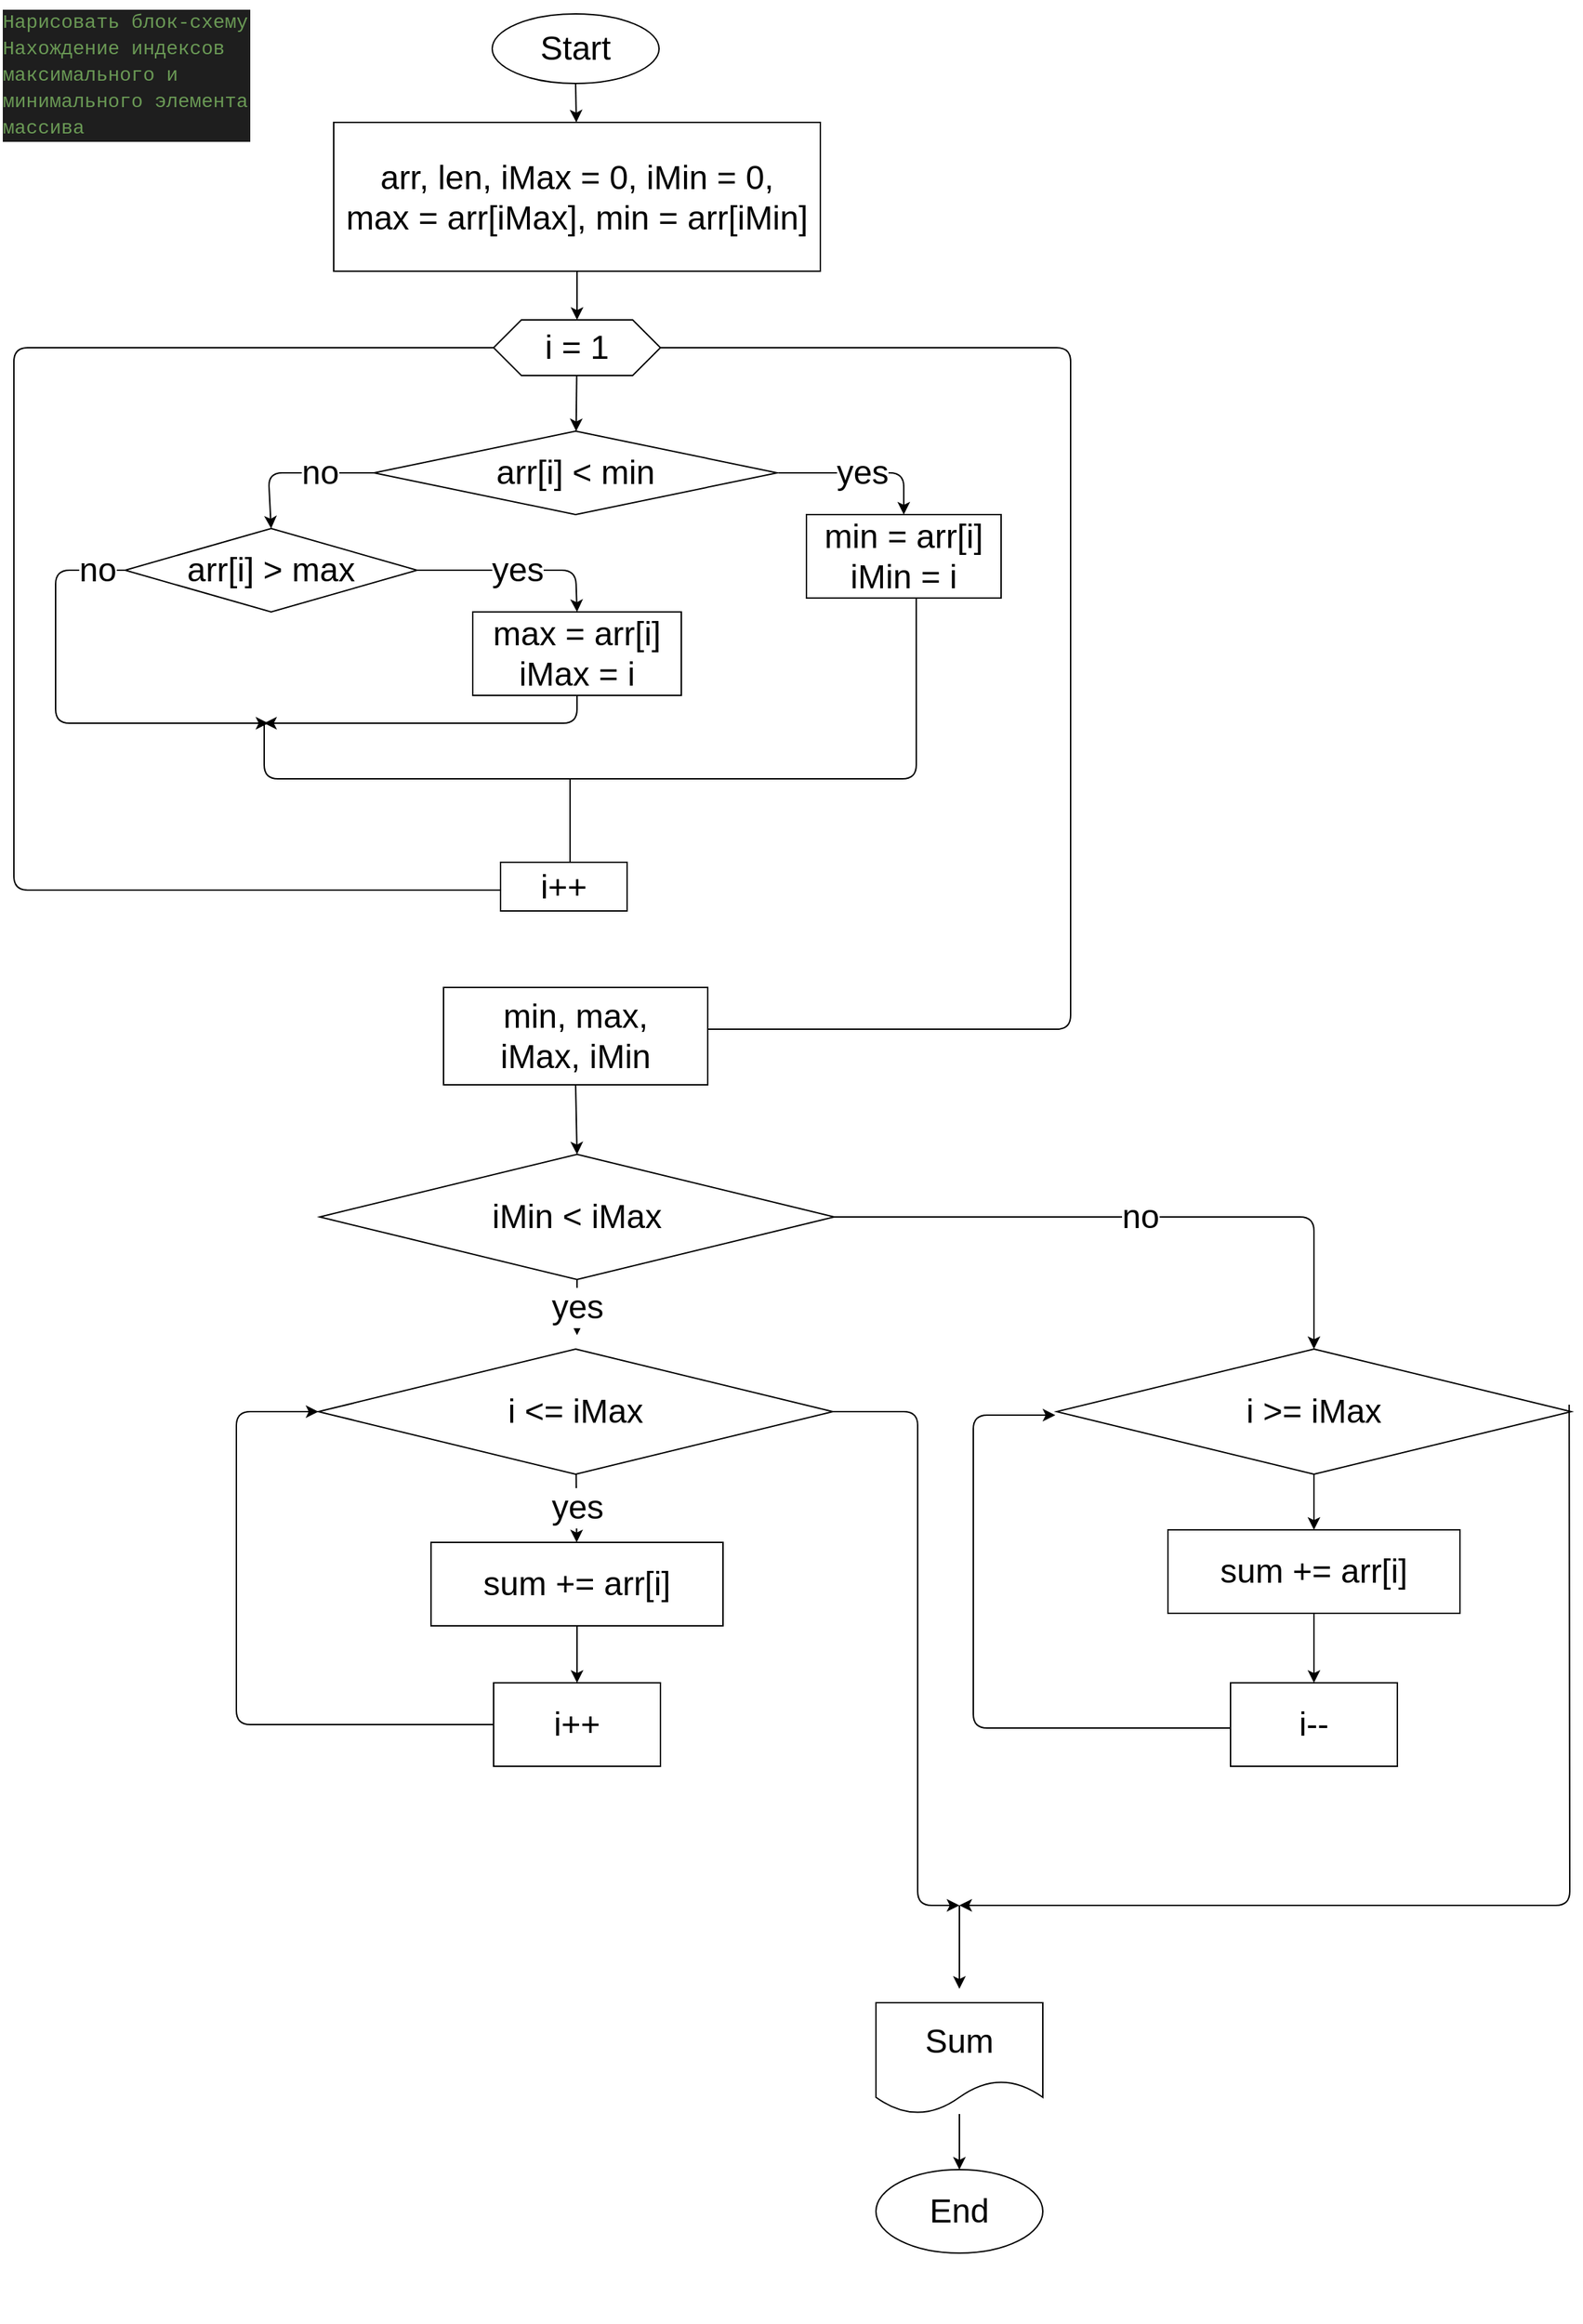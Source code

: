 <mxfile>
    <diagram id="R5vV7PDi-SPo7O27tIJo" name="Page-1">
        <mxGraphModel dx="2084" dy="776" grid="1" gridSize="10" guides="1" tooltips="1" connect="1" arrows="1" fold="1" page="1" pageScale="1" pageWidth="827" pageHeight="1169" math="0" shadow="0">
            <root>
                <mxCell id="0"/>
                <mxCell id="1" parent="0"/>
                <mxCell id="115" value="" style="group" vertex="1" connectable="0" parent="1">
                    <mxGeometry width="1130" height="1670" as="geometry"/>
                </mxCell>
                <mxCell id="3" value="&lt;div style=&quot;color: rgb(212 , 212 , 212) ; background-color: rgb(30 , 30 , 30) ; font-family: &amp;#34;fira code&amp;#34; , &amp;#34;consolas&amp;#34; , &amp;#34;courier new&amp;#34; , monospace ; font-weight: normal ; font-size: 14px ; line-height: 19px&quot;&gt;&lt;div&gt;&lt;span style=&quot;color: #6a9955&quot;&gt;Нарисовать блок-схему&lt;/span&gt;&lt;/div&gt;&lt;div&gt;&lt;span style=&quot;color: #6a9955&quot;&gt;Нахождение индексов максимального и минимального элемента&lt;/span&gt;&lt;/div&gt;&lt;div&gt;&lt;span style=&quot;color: #6a9955&quot;&gt;массива&lt;/span&gt;&lt;/div&gt;&lt;/div&gt;" style="text;whiteSpace=wrap;html=1;fontSize=24;" parent="115" vertex="1">
                    <mxGeometry width="180" height="70" as="geometry"/>
                </mxCell>
                <mxCell id="60" value="Start" style="ellipse;whiteSpace=wrap;html=1;fontSize=24;" parent="115" vertex="1">
                    <mxGeometry x="354" y="10" width="120" height="50" as="geometry"/>
                </mxCell>
                <mxCell id="61" value="arr, len, iMax = 0, iMin = 0, &lt;br&gt;max = arr[iMax], min = arr[iMin]" style="whiteSpace=wrap;html=1;fontSize=24;" parent="115" vertex="1">
                    <mxGeometry x="240" y="88" width="350" height="107" as="geometry"/>
                </mxCell>
                <mxCell id="62" value="" style="edgeStyle=none;html=1;fontSize=24;" parent="115" source="60" target="61" edge="1">
                    <mxGeometry relative="1" as="geometry"/>
                </mxCell>
                <mxCell id="79" value="" style="edgeStyle=none;html=1;fontSize=24;exitX=1;exitY=0.5;exitDx=0;exitDy=0;" parent="115" source="63" edge="1">
                    <mxGeometry relative="1" as="geometry">
                        <Array as="points">
                            <mxPoint x="770" y="250"/>
                            <mxPoint x="770" y="740"/>
                        </Array>
                        <mxPoint x="460" y="740.0" as="targetPoint"/>
                    </mxGeometry>
                </mxCell>
                <mxCell id="63" value="i = 1" style="shape=hexagon;perimeter=hexagonPerimeter2;whiteSpace=wrap;html=1;fixedSize=1;fontSize=24;" parent="115" vertex="1">
                    <mxGeometry x="355" y="230" width="120" height="40" as="geometry"/>
                </mxCell>
                <mxCell id="64" value="" style="edgeStyle=none;html=1;fontSize=24;" parent="115" source="61" target="63" edge="1">
                    <mxGeometry relative="1" as="geometry"/>
                </mxCell>
                <mxCell id="75" value="yes" style="edgeStyle=none;html=1;fontSize=24;entryX=0.5;entryY=0;entryDx=0;entryDy=0;" parent="115" target="74" edge="1">
                    <mxGeometry relative="1" as="geometry">
                        <mxPoint x="560" y="340" as="sourcePoint"/>
                        <Array as="points">
                            <mxPoint x="650" y="340"/>
                        </Array>
                    </mxGeometry>
                </mxCell>
                <mxCell id="65" value="arr[i] &amp;lt; min" style="rhombus;whiteSpace=wrap;html=1;fontSize=24;" parent="115" vertex="1">
                    <mxGeometry x="269" y="310" width="290" height="60" as="geometry"/>
                </mxCell>
                <mxCell id="66" value="" style="edgeStyle=none;html=1;fontSize=24;" parent="115" source="63" target="65" edge="1">
                    <mxGeometry relative="1" as="geometry"/>
                </mxCell>
                <mxCell id="72" value="no" style="edgeStyle=none;html=1;fontSize=24;exitX=0;exitY=0.5;exitDx=0;exitDy=0;" parent="115" source="67" edge="1">
                    <mxGeometry x="-0.868" relative="1" as="geometry">
                        <mxPoint x="193" y="520" as="targetPoint"/>
                        <Array as="points">
                            <mxPoint x="40" y="410"/>
                            <mxPoint x="40" y="520"/>
                        </Array>
                        <mxPoint as="offset"/>
                    </mxGeometry>
                </mxCell>
                <mxCell id="67" value="arr[i] &amp;gt; max" style="rhombus;whiteSpace=wrap;html=1;fontSize=24;" parent="115" vertex="1">
                    <mxGeometry x="90" y="380" width="210" height="60" as="geometry"/>
                </mxCell>
                <mxCell id="68" value="no" style="edgeStyle=none;html=1;fontSize=24;exitX=0;exitY=0.5;exitDx=0;exitDy=0;entryX=0.5;entryY=0;entryDx=0;entryDy=0;" parent="115" source="65" target="67" edge="1">
                    <mxGeometry x="-0.328" relative="1" as="geometry">
                        <Array as="points">
                            <mxPoint x="193" y="340"/>
                        </Array>
                        <mxPoint as="offset"/>
                    </mxGeometry>
                </mxCell>
                <mxCell id="73" style="edgeStyle=none;html=1;fontSize=24;exitX=0.5;exitY=1;exitDx=0;exitDy=0;" parent="115" source="70" edge="1">
                    <mxGeometry relative="1" as="geometry">
                        <mxPoint x="190" y="520" as="targetPoint"/>
                        <Array as="points">
                            <mxPoint x="415" y="520"/>
                        </Array>
                    </mxGeometry>
                </mxCell>
                <mxCell id="70" value="max = arr[i]&lt;br&gt;iMax = i" style="whiteSpace=wrap;html=1;fontSize=24;" parent="115" vertex="1">
                    <mxGeometry x="340" y="440" width="150" height="60" as="geometry"/>
                </mxCell>
                <mxCell id="71" value="yes" style="edgeStyle=none;html=1;fontSize=24;exitX=1;exitY=0.5;exitDx=0;exitDy=0;entryX=0.5;entryY=0;entryDx=0;entryDy=0;" parent="115" source="67" target="70" edge="1">
                    <mxGeometry relative="1" as="geometry">
                        <Array as="points">
                            <mxPoint x="414" y="410"/>
                        </Array>
                    </mxGeometry>
                </mxCell>
                <mxCell id="74" value="min = arr[i]&lt;br&gt;iMin = i" style="whiteSpace=wrap;html=1;fontSize=24;" parent="115" vertex="1">
                    <mxGeometry x="580" y="370" width="140" height="60" as="geometry"/>
                </mxCell>
                <mxCell id="76" value="" style="endArrow=none;html=1;fontSize=24;entryX=0.564;entryY=1;entryDx=0;entryDy=0;entryPerimeter=0;" parent="115" target="74" edge="1">
                    <mxGeometry width="50" height="50" relative="1" as="geometry">
                        <mxPoint x="190" y="520" as="sourcePoint"/>
                        <mxPoint x="260" y="530" as="targetPoint"/>
                        <Array as="points">
                            <mxPoint x="190" y="560"/>
                            <mxPoint x="659" y="560"/>
                        </Array>
                    </mxGeometry>
                </mxCell>
                <mxCell id="77" value="" style="endArrow=none;html=1;fontSize=24;exitX=0;exitY=0.5;exitDx=0;exitDy=0;" parent="115" source="63" edge="1">
                    <mxGeometry width="50" height="50" relative="1" as="geometry">
                        <mxPoint x="400" y="250" as="sourcePoint"/>
                        <mxPoint x="410" y="560" as="targetPoint"/>
                        <Array as="points">
                            <mxPoint x="10" y="250"/>
                            <mxPoint x="10" y="640"/>
                            <mxPoint x="410" y="640"/>
                        </Array>
                    </mxGeometry>
                </mxCell>
                <mxCell id="82" value="i++" style="whiteSpace=wrap;html=1;fontSize=24;" parent="115" vertex="1">
                    <mxGeometry x="360" y="620" width="91" height="35" as="geometry"/>
                </mxCell>
                <mxCell id="83" value="&lt;span style=&quot;font-size: 24px&quot;&gt;min, max,&lt;/span&gt;&lt;br style=&quot;font-size: 24px&quot;&gt;&lt;span style=&quot;font-size: 24px&quot;&gt;iMax, iMin&lt;/span&gt;" style="rounded=0;whiteSpace=wrap;html=1;" vertex="1" parent="115">
                    <mxGeometry x="319" y="710" width="190" height="70" as="geometry"/>
                </mxCell>
                <mxCell id="88" value="&lt;font style=&quot;font-size: 24px&quot;&gt;yes&lt;/font&gt;" style="edgeStyle=none;html=1;" edge="1" parent="115" source="86">
                    <mxGeometry relative="1" as="geometry">
                        <mxPoint x="415" y="960.0" as="targetPoint"/>
                    </mxGeometry>
                </mxCell>
                <mxCell id="86" value="iMin &amp;lt; iMax" style="rhombus;whiteSpace=wrap;html=1;fontSize=24;" vertex="1" parent="115">
                    <mxGeometry x="230" y="830" width="370" height="90" as="geometry"/>
                </mxCell>
                <mxCell id="87" style="edgeStyle=none;html=1;exitX=0.5;exitY=1;exitDx=0;exitDy=0;entryX=0.5;entryY=0;entryDx=0;entryDy=0;" edge="1" parent="115" source="83" target="86">
                    <mxGeometry relative="1" as="geometry"/>
                </mxCell>
                <mxCell id="96" style="edgeStyle=none;html=1;exitX=1;exitY=0.5;exitDx=0;exitDy=0;" edge="1" parent="115" source="89">
                    <mxGeometry relative="1" as="geometry">
                        <mxPoint x="690" y="1370" as="targetPoint"/>
                        <Array as="points">
                            <mxPoint x="660" y="1015"/>
                            <mxPoint x="660" y="1370"/>
                        </Array>
                    </mxGeometry>
                </mxCell>
                <mxCell id="89" value="i &amp;lt;= iMax" style="rhombus;whiteSpace=wrap;html=1;fontSize=24;" vertex="1" parent="115">
                    <mxGeometry x="229" y="970" width="370" height="90" as="geometry"/>
                </mxCell>
                <mxCell id="90" value="sum += arr[i]" style="whiteSpace=wrap;html=1;fontSize=24;" vertex="1" parent="115">
                    <mxGeometry x="310" y="1109" width="210" height="60" as="geometry"/>
                </mxCell>
                <mxCell id="91" value="&lt;font style=&quot;font-size: 24px&quot;&gt;yes&lt;/font&gt;" style="edgeStyle=none;html=1;" edge="1" parent="115" source="89" target="90">
                    <mxGeometry relative="1" as="geometry"/>
                </mxCell>
                <mxCell id="94" style="edgeStyle=none;html=1;entryX=0;entryY=0.5;entryDx=0;entryDy=0;" edge="1" parent="115" source="92" target="89">
                    <mxGeometry relative="1" as="geometry">
                        <Array as="points">
                            <mxPoint x="170" y="1240"/>
                            <mxPoint x="170" y="1015"/>
                        </Array>
                    </mxGeometry>
                </mxCell>
                <mxCell id="92" value="i++" style="whiteSpace=wrap;html=1;fontSize=24;" vertex="1" parent="115">
                    <mxGeometry x="355" y="1210" width="120" height="60" as="geometry"/>
                </mxCell>
                <mxCell id="93" value="" style="edgeStyle=none;html=1;" edge="1" parent="115" source="90" target="92">
                    <mxGeometry relative="1" as="geometry"/>
                </mxCell>
                <mxCell id="98" value="i &amp;gt;= iMax" style="rhombus;whiteSpace=wrap;html=1;fontSize=24;" vertex="1" parent="115">
                    <mxGeometry x="760" y="970" width="370" height="90" as="geometry"/>
                </mxCell>
                <mxCell id="97" value="&lt;font style=&quot;font-size: 24px&quot;&gt;no&lt;/font&gt;" style="edgeStyle=none;html=1;exitX=1;exitY=0.5;exitDx=0;exitDy=0;entryX=0.5;entryY=0;entryDx=0;entryDy=0;" edge="1" parent="115" source="86" target="98">
                    <mxGeometry relative="1" as="geometry">
                        <mxPoint x="720" y="900.0" as="targetPoint"/>
                        <Array as="points">
                            <mxPoint x="945" y="875"/>
                        </Array>
                    </mxGeometry>
                </mxCell>
                <mxCell id="101" value="sum += arr[i]" style="whiteSpace=wrap;html=1;fontSize=24;" vertex="1" parent="115">
                    <mxGeometry x="840" y="1100" width="210" height="60" as="geometry"/>
                </mxCell>
                <mxCell id="102" style="edgeStyle=none;html=1;entryX=0.5;entryY=0;entryDx=0;entryDy=0;" edge="1" parent="115" source="98" target="101">
                    <mxGeometry relative="1" as="geometry"/>
                </mxCell>
                <mxCell id="103" value="i--" style="whiteSpace=wrap;html=1;fontSize=24;" vertex="1" parent="115">
                    <mxGeometry x="885" y="1210" width="120" height="60" as="geometry"/>
                </mxCell>
                <mxCell id="106" style="edgeStyle=none;html=1;entryX=0.5;entryY=0;entryDx=0;entryDy=0;" edge="1" parent="115" source="101" target="103">
                    <mxGeometry relative="1" as="geometry"/>
                </mxCell>
                <mxCell id="107" style="edgeStyle=none;html=1;entryX=0;entryY=0.5;entryDx=0;entryDy=0;" edge="1" parent="115">
                    <mxGeometry relative="1" as="geometry">
                        <mxPoint x="885" y="1242.5" as="sourcePoint"/>
                        <mxPoint x="759" y="1017.5" as="targetPoint"/>
                        <Array as="points">
                            <mxPoint x="700" y="1242.5"/>
                            <mxPoint x="700" y="1017.5"/>
                        </Array>
                    </mxGeometry>
                </mxCell>
                <mxCell id="108" style="edgeStyle=none;html=1;exitX=1;exitY=0.5;exitDx=0;exitDy=0;" edge="1" parent="115">
                    <mxGeometry relative="1" as="geometry">
                        <mxPoint x="690" y="1370" as="targetPoint"/>
                        <mxPoint x="1128.57" y="1010.0" as="sourcePoint"/>
                        <Array as="points">
                            <mxPoint x="1129" y="1370"/>
                        </Array>
                    </mxGeometry>
                </mxCell>
                <mxCell id="110" value="" style="endArrow=classic;html=1;" edge="1" parent="115">
                    <mxGeometry width="50" height="50" relative="1" as="geometry">
                        <mxPoint x="690" y="1370" as="sourcePoint"/>
                        <mxPoint x="690" y="1430" as="targetPoint"/>
                    </mxGeometry>
                </mxCell>
                <mxCell id="111" value="&lt;font style=&quot;font-size: 24px&quot;&gt;Sum&lt;/font&gt;" style="shape=document;whiteSpace=wrap;html=1;boundedLbl=1;" vertex="1" parent="115">
                    <mxGeometry x="630" y="1440" width="120" height="80" as="geometry"/>
                </mxCell>
                <mxCell id="113" value="&lt;font style=&quot;font-size: 24px&quot;&gt;End&lt;/font&gt;" style="ellipse;whiteSpace=wrap;html=1;" vertex="1" parent="115">
                    <mxGeometry x="630" y="1560" width="120" height="60" as="geometry"/>
                </mxCell>
                <mxCell id="114" value="" style="edgeStyle=none;html=1;" edge="1" parent="115" source="111" target="113">
                    <mxGeometry relative="1" as="geometry"/>
                </mxCell>
            </root>
        </mxGraphModel>
    </diagram>
</mxfile>